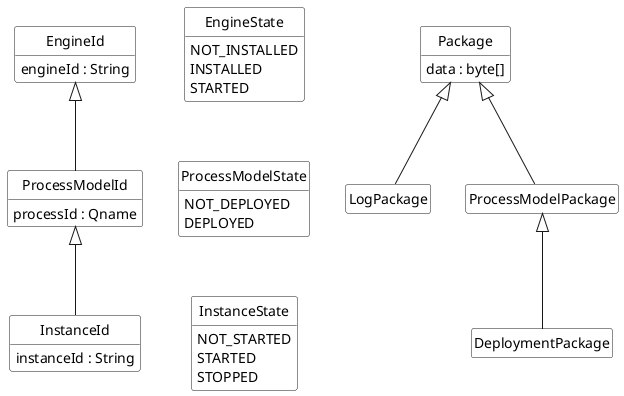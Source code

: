 @startuml

class EngineId {
  engineId : String
}

class ProcessModelId extends EngineId {
  processId : Qname
}

class InstanceId extends ProcessModelId {
  instanceId : String
}


enum EngineState {
    NOT_INSTALLED
    INSTALLED
    STARTED
}

enum ProcessModelState {
    NOT_DEPLOYED
    DEPLOYED
}

enum InstanceState {
    NOT_STARTED
    STARTED
    STOPPED
}

EngineState -[hidden]down- ProcessModelState
ProcessModelState -[hidden]down- InstanceState


class Package {
  data : byte[]
}

class LogPackage extends Package
class ProcessModelPackage extends Package
class DeploymentPackage extends ProcessModelPackage



hide empty members
hide empty methods
hide circle

skinparam monochrome true
skinparam shadowing false
skinparam packageStyle rect
skinparam classBackgroundColor white
skinparam nodeBackgroundColor white
skinparam frameBackgroundColor white
skinparam packageBackgroundColor white
@enduml
